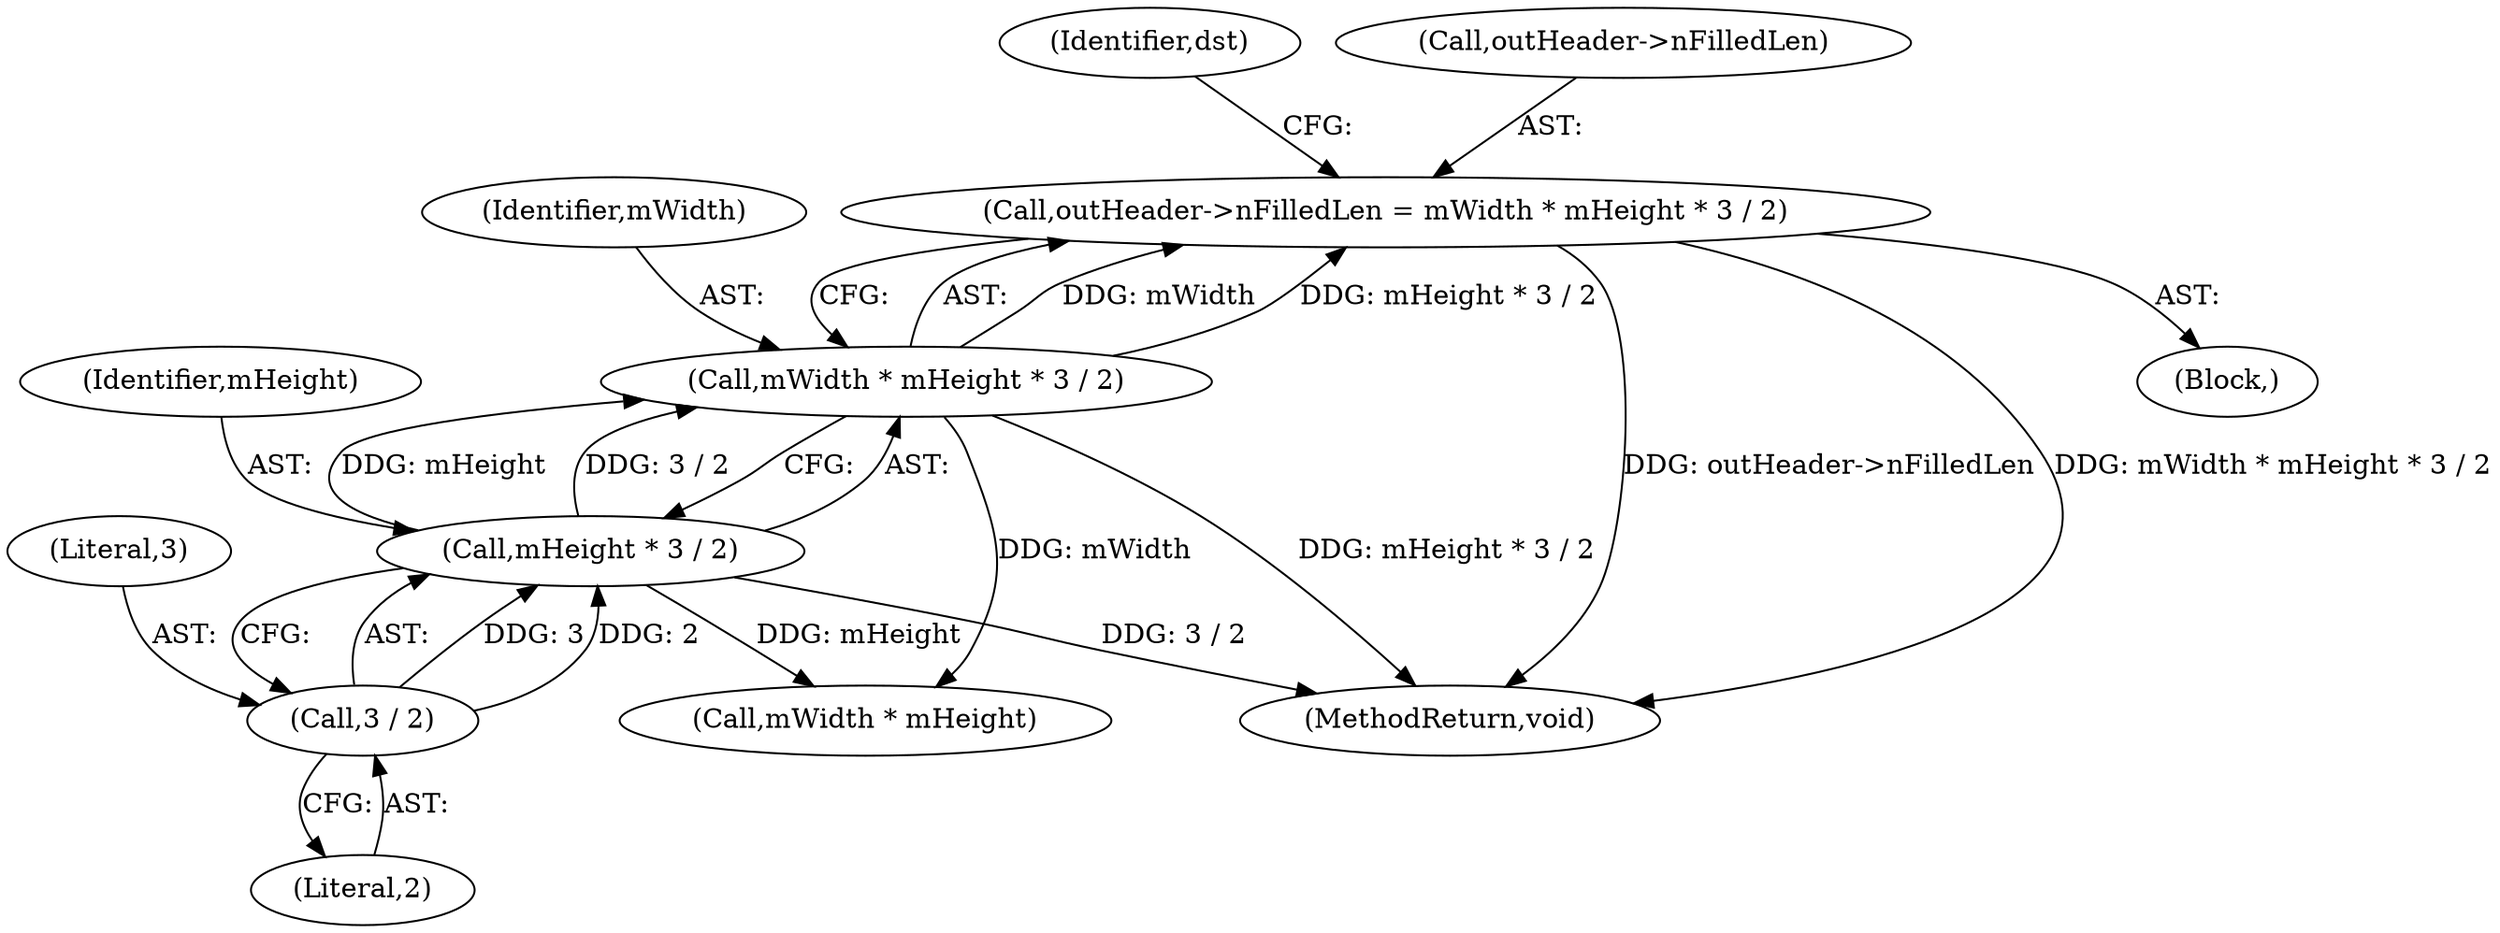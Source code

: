 digraph "0_Android_d2f47191538837e796e2b10c1ff7e1ee35f6e0ab_1@integer" {
"1000141" [label="(Call,outHeader->nFilledLen = mWidth * mHeight * 3 / 2)"];
"1000145" [label="(Call,mWidth * mHeight * 3 / 2)"];
"1000147" [label="(Call,mHeight * 3 / 2)"];
"1000149" [label="(Call,3 / 2)"];
"1000217" [label="(MethodReturn,void)"];
"1000148" [label="(Identifier,mHeight)"];
"1000154" [label="(Identifier,dst)"];
"1000141" [label="(Call,outHeader->nFilledLen = mWidth * mHeight * 3 / 2)"];
"1000145" [label="(Call,mWidth * mHeight * 3 / 2)"];
"1000146" [label="(Identifier,mWidth)"];
"1000171" [label="(Call,mWidth * mHeight)"];
"1000142" [label="(Call,outHeader->nFilledLen)"];
"1000149" [label="(Call,3 / 2)"];
"1000151" [label="(Literal,2)"];
"1000150" [label="(Literal,3)"];
"1000147" [label="(Call,mHeight * 3 / 2)"];
"1000103" [label="(Block,)"];
"1000141" -> "1000103"  [label="AST: "];
"1000141" -> "1000145"  [label="CFG: "];
"1000142" -> "1000141"  [label="AST: "];
"1000145" -> "1000141"  [label="AST: "];
"1000154" -> "1000141"  [label="CFG: "];
"1000141" -> "1000217"  [label="DDG: outHeader->nFilledLen"];
"1000141" -> "1000217"  [label="DDG: mWidth * mHeight * 3 / 2"];
"1000145" -> "1000141"  [label="DDG: mWidth"];
"1000145" -> "1000141"  [label="DDG: mHeight * 3 / 2"];
"1000145" -> "1000147"  [label="CFG: "];
"1000146" -> "1000145"  [label="AST: "];
"1000147" -> "1000145"  [label="AST: "];
"1000145" -> "1000217"  [label="DDG: mHeight * 3 / 2"];
"1000147" -> "1000145"  [label="DDG: mHeight"];
"1000147" -> "1000145"  [label="DDG: 3 / 2"];
"1000145" -> "1000171"  [label="DDG: mWidth"];
"1000147" -> "1000149"  [label="CFG: "];
"1000148" -> "1000147"  [label="AST: "];
"1000149" -> "1000147"  [label="AST: "];
"1000147" -> "1000217"  [label="DDG: 3 / 2"];
"1000149" -> "1000147"  [label="DDG: 3"];
"1000149" -> "1000147"  [label="DDG: 2"];
"1000147" -> "1000171"  [label="DDG: mHeight"];
"1000149" -> "1000151"  [label="CFG: "];
"1000150" -> "1000149"  [label="AST: "];
"1000151" -> "1000149"  [label="AST: "];
}
